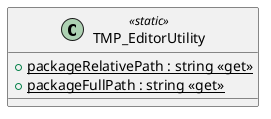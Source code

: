 @startuml
class TMP_EditorUtility <<static>> {
    + {static} packageRelativePath : string <<get>>
    + {static} packageFullPath : string <<get>>
}
@enduml
